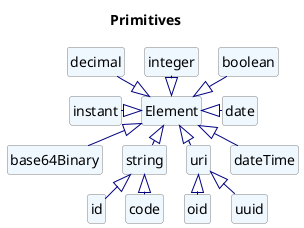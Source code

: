@startuml
title Primitives
skinparam nodesep 20
skinparam ranksep 20
skinparam classBackgroundColor Aliceblue
skinparam classBorderColor Gray
skinparam classArrowColor Navy

Element <|-up- boolean
Element <|-up- integer
Element <|-up- decimal
Element <|-down- base64Binary
Element <|-left- instant
Element <|-down- string 
Element <|-down- uri
Element <|-right- date
Element <|-down- dateTime
string <|-down- id
string <|-down- code
uri <|-down- oid
uri <|-down- uuid

class Element
class boolean
class integer
class decimal
class base64Binary
class instant
class string 
class uri
class date
class dateTime
class code
class oid
class uuid
class id

hide methods
hide attributes
hide Element circle
hide boolean circle
hide integer circle
hide decimal circle
hide base64Binary circle
hide instant circle
hide string  circle
hide uri circle
hide date circle
hide dateTime circle
hide oid circle
hide uuid circle
hide code circle
hide id circle

@enduml
